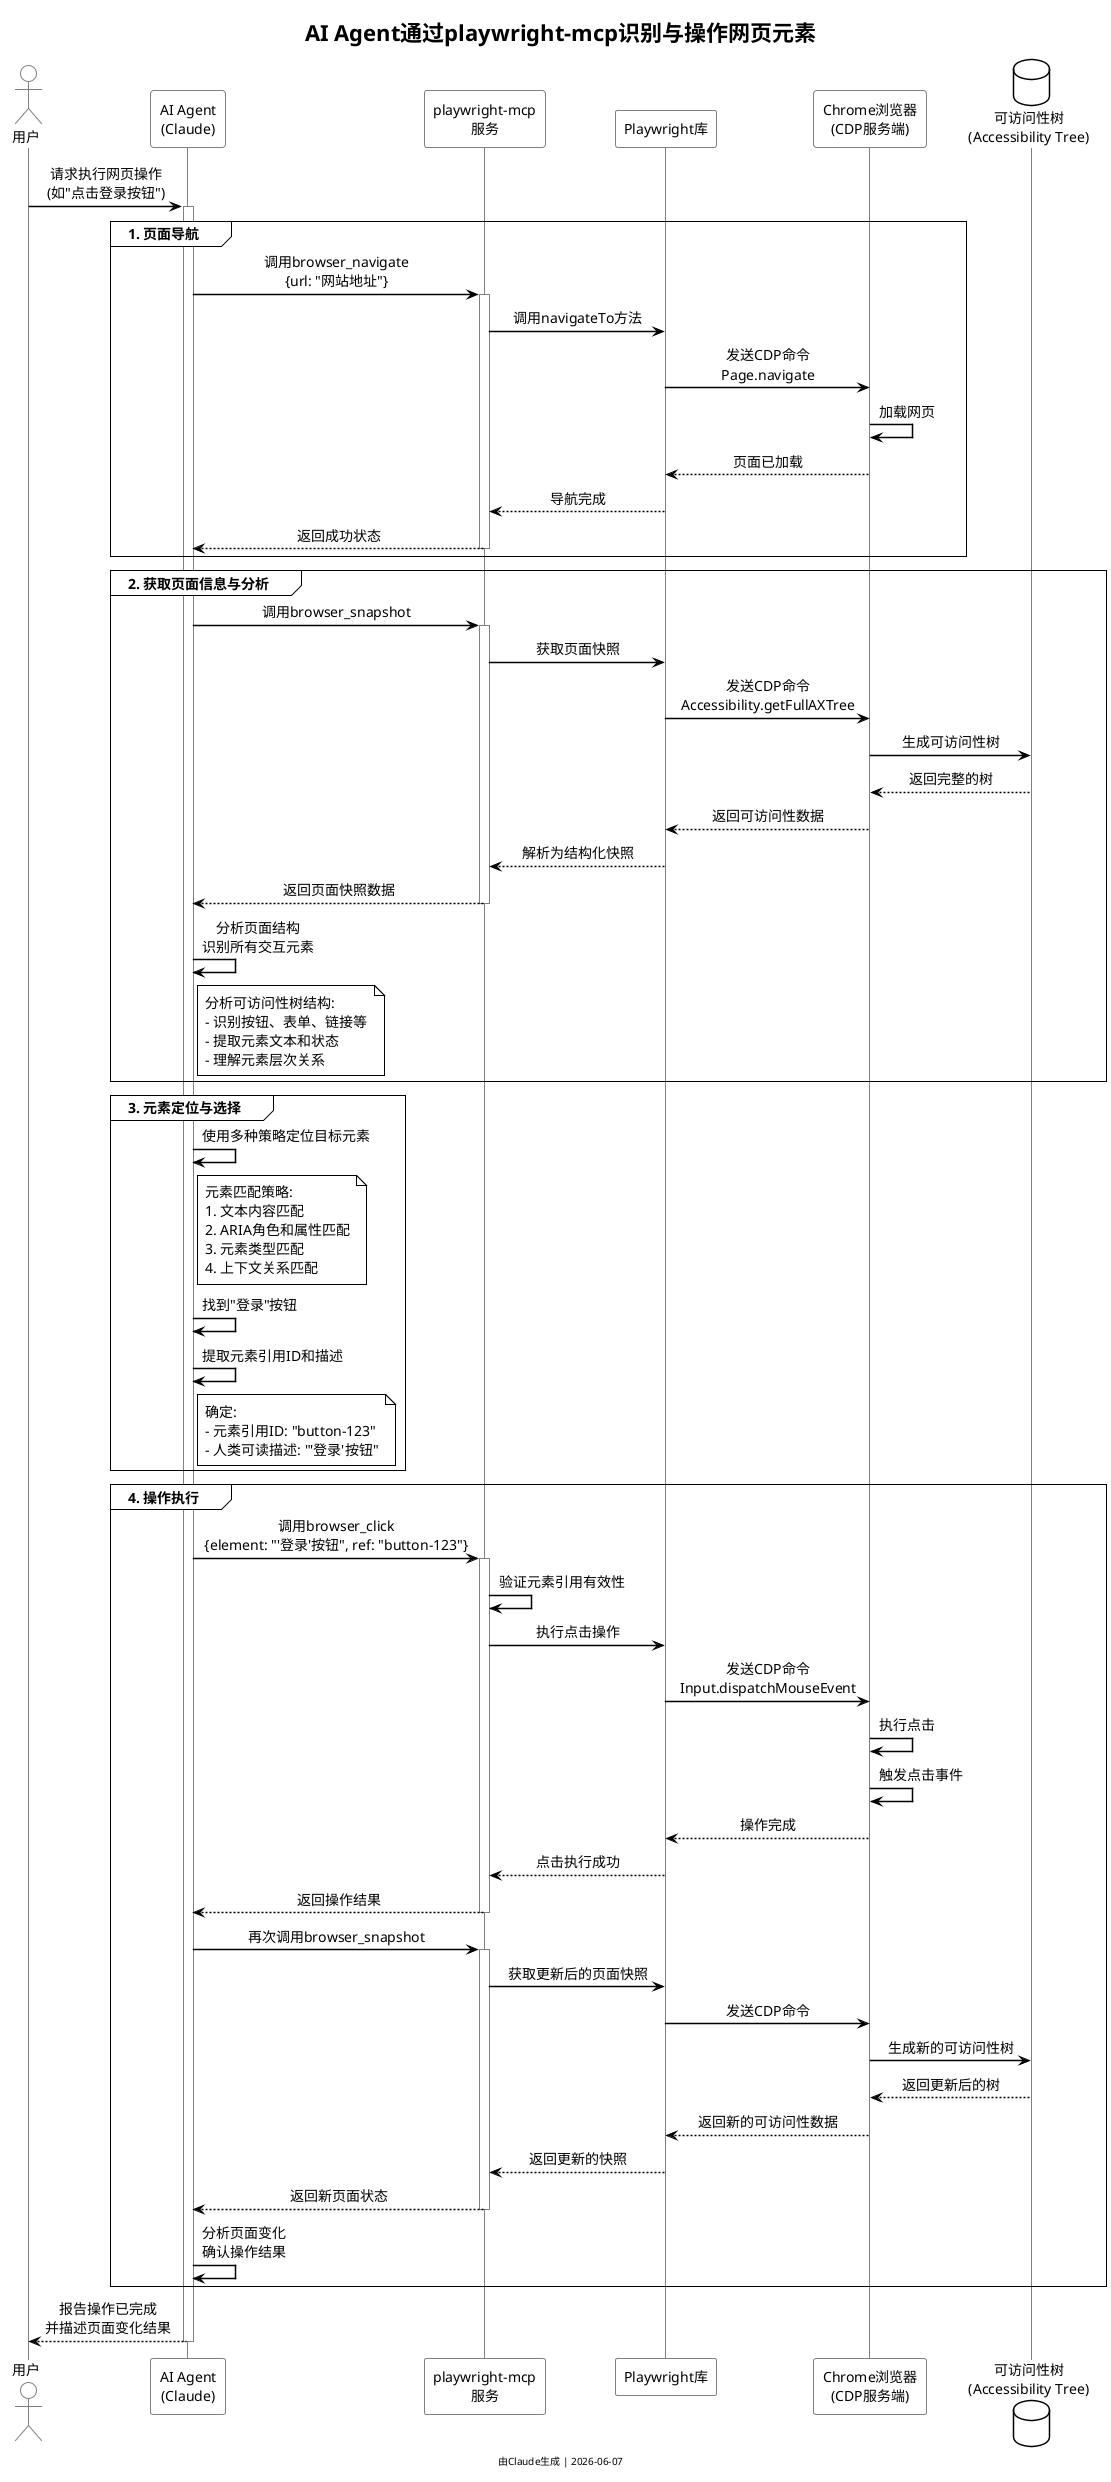 @startuml Agent通过playwright-mcp操作网页元素

!theme plain
skinparam backgroundColor white
skinparam DefaultFontName Microsoft YaHei
skinparam DefaultFontSize 14
skinparam Padding 2
skinparam sequenceMessageAlign center
skinparam ParticipantPadding 30
skinparam sequence {
  ArrowThickness 1.5
  LifeLineBorderColor grey
  LifeLineBackgroundColor white
  ActorBorderColor grey
  ActorBackgroundColor white
  ParticipantBorderColor grey
  ParticipantBackgroundColor white
  BoxPadding 10
}

title AI Agent通过playwright-mcp识别与操作网页元素

' 定义参与者
actor 用户 as User
participant "AI Agent\n(Claude)" as Agent
participant "playwright-mcp\n服务" as MCP
participant "Playwright库" as PW
participant "Chrome浏览器\n(CDP服务端)" as Chrome
database "可访问性树\n(Accessibility Tree)" as AXTree

' 初始阶段 - 用户请求
User -> Agent: 请求执行网页操作\n(如"点击登录按钮")
activate Agent

' 第一阶段 - 打开网页
group 1. 页面导航
    Agent -> MCP: 调用browser_navigate\n{url: "网站地址"}
    activate MCP
    MCP -> PW: 调用navigateTo方法
    PW -> Chrome: 发送CDP命令\nPage.navigate
    Chrome -> Chrome: 加载网页
    Chrome --> PW: 页面已加载
    PW --> MCP: 导航完成
    MCP --> Agent: 返回成功状态
    deactivate MCP
end

' 第二阶段 - 获取页面信息
group 2. 获取页面信息与分析
    Agent -> MCP: 调用browser_snapshot
    activate MCP
    MCP -> PW: 获取页面快照
    PW -> Chrome: 发送CDP命令\nAccessibility.getFullAXTree
    Chrome -> AXTree: 生成可访问性树
    Chrome <-- AXTree: 返回完整的树
    Chrome --> PW: 返回可访问性数据
    PW --> MCP: 解析为结构化快照
    MCP --> Agent: 返回页面快照数据
    deactivate MCP
    
    Agent -> Agent: 分析页面结构\n识别所有交互元素
    note right of Agent
      分析可访问性树结构:
      - 识别按钮、表单、链接等
      - 提取元素文本和状态
      - 理解元素层次关系
    end note
end

' 第三阶段 - 元素定位
group 3. 元素定位与选择
    Agent -> Agent: 使用多种策略定位目标元素
    note right of Agent
      元素匹配策略:
      1. 文本内容匹配
      2. ARIA角色和属性匹配
      3. 元素类型匹配
      4. 上下文关系匹配
    end note
    
    Agent -> Agent: 找到"登录"按钮
    Agent -> Agent: 提取元素引用ID和描述
    note right of Agent
      确定:
      - 元素引用ID: "button-123"
      - 人类可读描述: "'登录'按钮"
    end note
end

' 第四阶段 - 执行操作
group 4. 操作执行
    Agent -> MCP: 调用browser_click\n{element: "'登录'按钮", ref: "button-123"}
    activate MCP
    MCP -> MCP: 验证元素引用有效性
    MCP -> PW: 执行点击操作
    PW -> Chrome: 发送CDP命令\nInput.dispatchMouseEvent
    Chrome -> Chrome: 执行点击
    Chrome -> Chrome: 触发点击事件
    Chrome --> PW: 操作完成
    PW --> MCP: 点击执行成功
    MCP --> Agent: 返回操作结果
    deactivate MCP
    
    ' 验证结果
    Agent -> MCP: 再次调用browser_snapshot
    activate MCP
    MCP -> PW: 获取更新后的页面快照
    PW -> Chrome: 发送CDP命令
    Chrome -> AXTree: 生成新的可访问性树
    Chrome <-- AXTree: 返回更新后的树
    Chrome --> PW: 返回新的可访问性数据
    PW --> MCP: 返回更新的快照
    MCP --> Agent: 返回新页面状态
    deactivate MCP
    
    Agent -> Agent: 分析页面变化\n确认操作结果
end

' 结果报告
Agent --> User: 报告操作已完成\n并描述页面变化结果
deactivate Agent

footer 由Claude生成 | %date("yyyy-MM-dd")

@enduml 